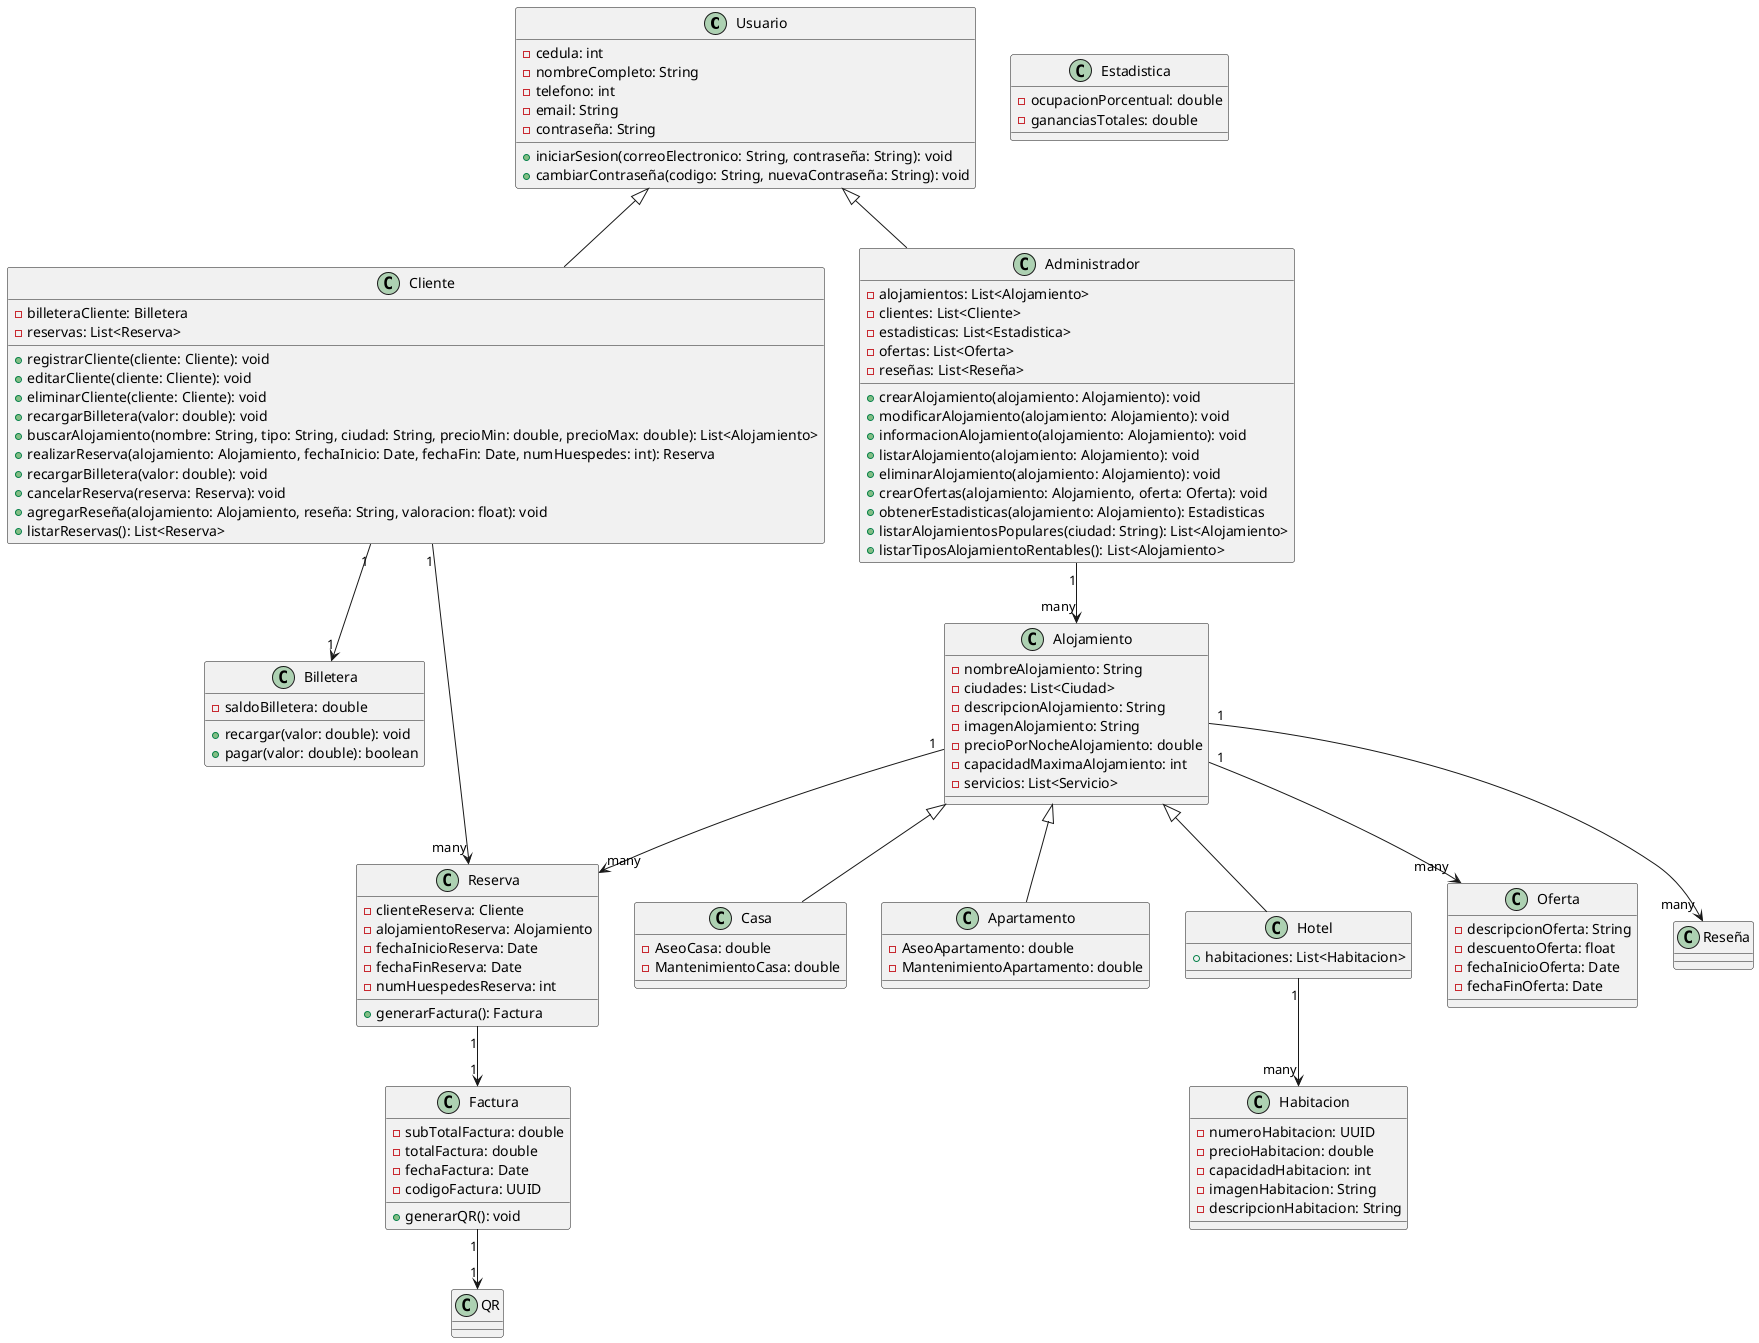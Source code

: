 @startuml
'https://plantuml.com/sequence-diagram

class Usuario {
    - cedula: int
    - nombreCompleto: String
    - telefono: int
    - email: String
    - contraseña: String
    + iniciarSesion(correoElectronico: String, contraseña: String): void
    + cambiarContraseña(codigo: String, nuevaContraseña: String): void
}

class Cliente extends Usuario {
    - billeteraCliente: Billetera
    - reservas: List<Reserva>
    + registrarCliente(cliente: Cliente): void
    + editarCliente(cliente: Cliente): void
    + eliminarCliente(cliente: Cliente): void
    + recargarBilletera(valor: double): void
    + buscarAlojamiento(nombre: String, tipo: String, ciudad: String, precioMin: double, precioMax: double): List<Alojamiento>
    + realizarReserva(alojamiento: Alojamiento, fechaInicio: Date, fechaFin: Date, numHuespedes: int): Reserva
    + recargarBilletera(valor: double): void
    + cancelarReserva(reserva: Reserva): void
    + agregarReseña(alojamiento: Alojamiento, reseña: String, valoracion: float): void
    + listarReservas(): List<Reserva>
}

class Administrador extends Usuario {
    - alojamientos: List<Alojamiento>
    - clientes: List<Cliente>
    - estadisticas: List<Estadistica>
    - ofertas: List<Oferta>
    - reseñas: List<Reseña>
    + crearAlojamiento(alojamiento: Alojamiento): void
    + modificarAlojamiento(alojamiento: Alojamiento): void
    + informacionAlojamiento(alojamiento: Alojamiento): void
    + listarAlojamiento(alojamiento: Alojamiento): void
    + eliminarAlojamiento(alojamiento: Alojamiento): void
    + crearOfertas(alojamiento: Alojamiento, oferta: Oferta): void
    + obtenerEstadisticas(alojamiento: Alojamiento): Estadisticas
    + listarAlojamientosPopulares(ciudad: String): List<Alojamiento>
    + listarTiposAlojamientoRentables(): List<Alojamiento>

}

class Alojamiento {
    - nombreAlojamiento: String
    - ciudades: List<Ciudad>
    - descripcionAlojamiento: String
    - imagenAlojamiento: String
    - precioPorNocheAlojamiento: double
    - capacidadMaximaAlojamiento: int
    - servicios: List<Servicio>
}

class Casa extends Alojamiento {
    - AseoCasa: double
    - MantenimientoCasa: double
}

class Apartamento extends Alojamiento {
    - AseoApartamento: double
    - MantenimientoApartamento: double
}

class Hotel extends Alojamiento {
    + habitaciones: List<Habitacion>
}

class Habitacion {
    - numeroHabitacion: UUID
    - precioHabitacion: double
    - capacidadHabitacion: int
    - imagenHabitacion: String
    - descripcionHabitacion: String
}

class Billetera {
    - saldoBilletera: double
    + recargar(valor: double): void
    + pagar(valor: double): boolean
}

class Reserva {
    - clienteReserva: Cliente
    - alojamientoReserva: Alojamiento
    - fechaInicioReserva: Date
    - fechaFinReserva: Date
    - numHuespedesReserva: int
    + generarFactura(): Factura
}

class Factura {
    - subTotalFactura: double
    - totalFactura: double
    - fechaFactura: Date
    - codigoFactura: UUID
    + generarQR(): void
}

class Oferta {
    - descripcionOferta: String
    - descuentoOferta: float
    - fechaInicioOferta: Date
    - fechaFinOferta: Date
}

class Estadistica {
    - ocupacionPorcentual: double
    - gananciasTotales: double
}

Cliente "1" --> "1" Billetera
Administrador "1" --> "many" Alojamiento
Cliente "1" --> "many" Reserva
Alojamiento "1" --> "many" Oferta
Alojamiento "1" --> "many" Reseña
Alojamiento "1" --> "many" Reserva
Reserva "1" --> "1" Factura
Factura "1" --> "1" QR
Hotel "1" --> "many" Habitacion

@enduml
